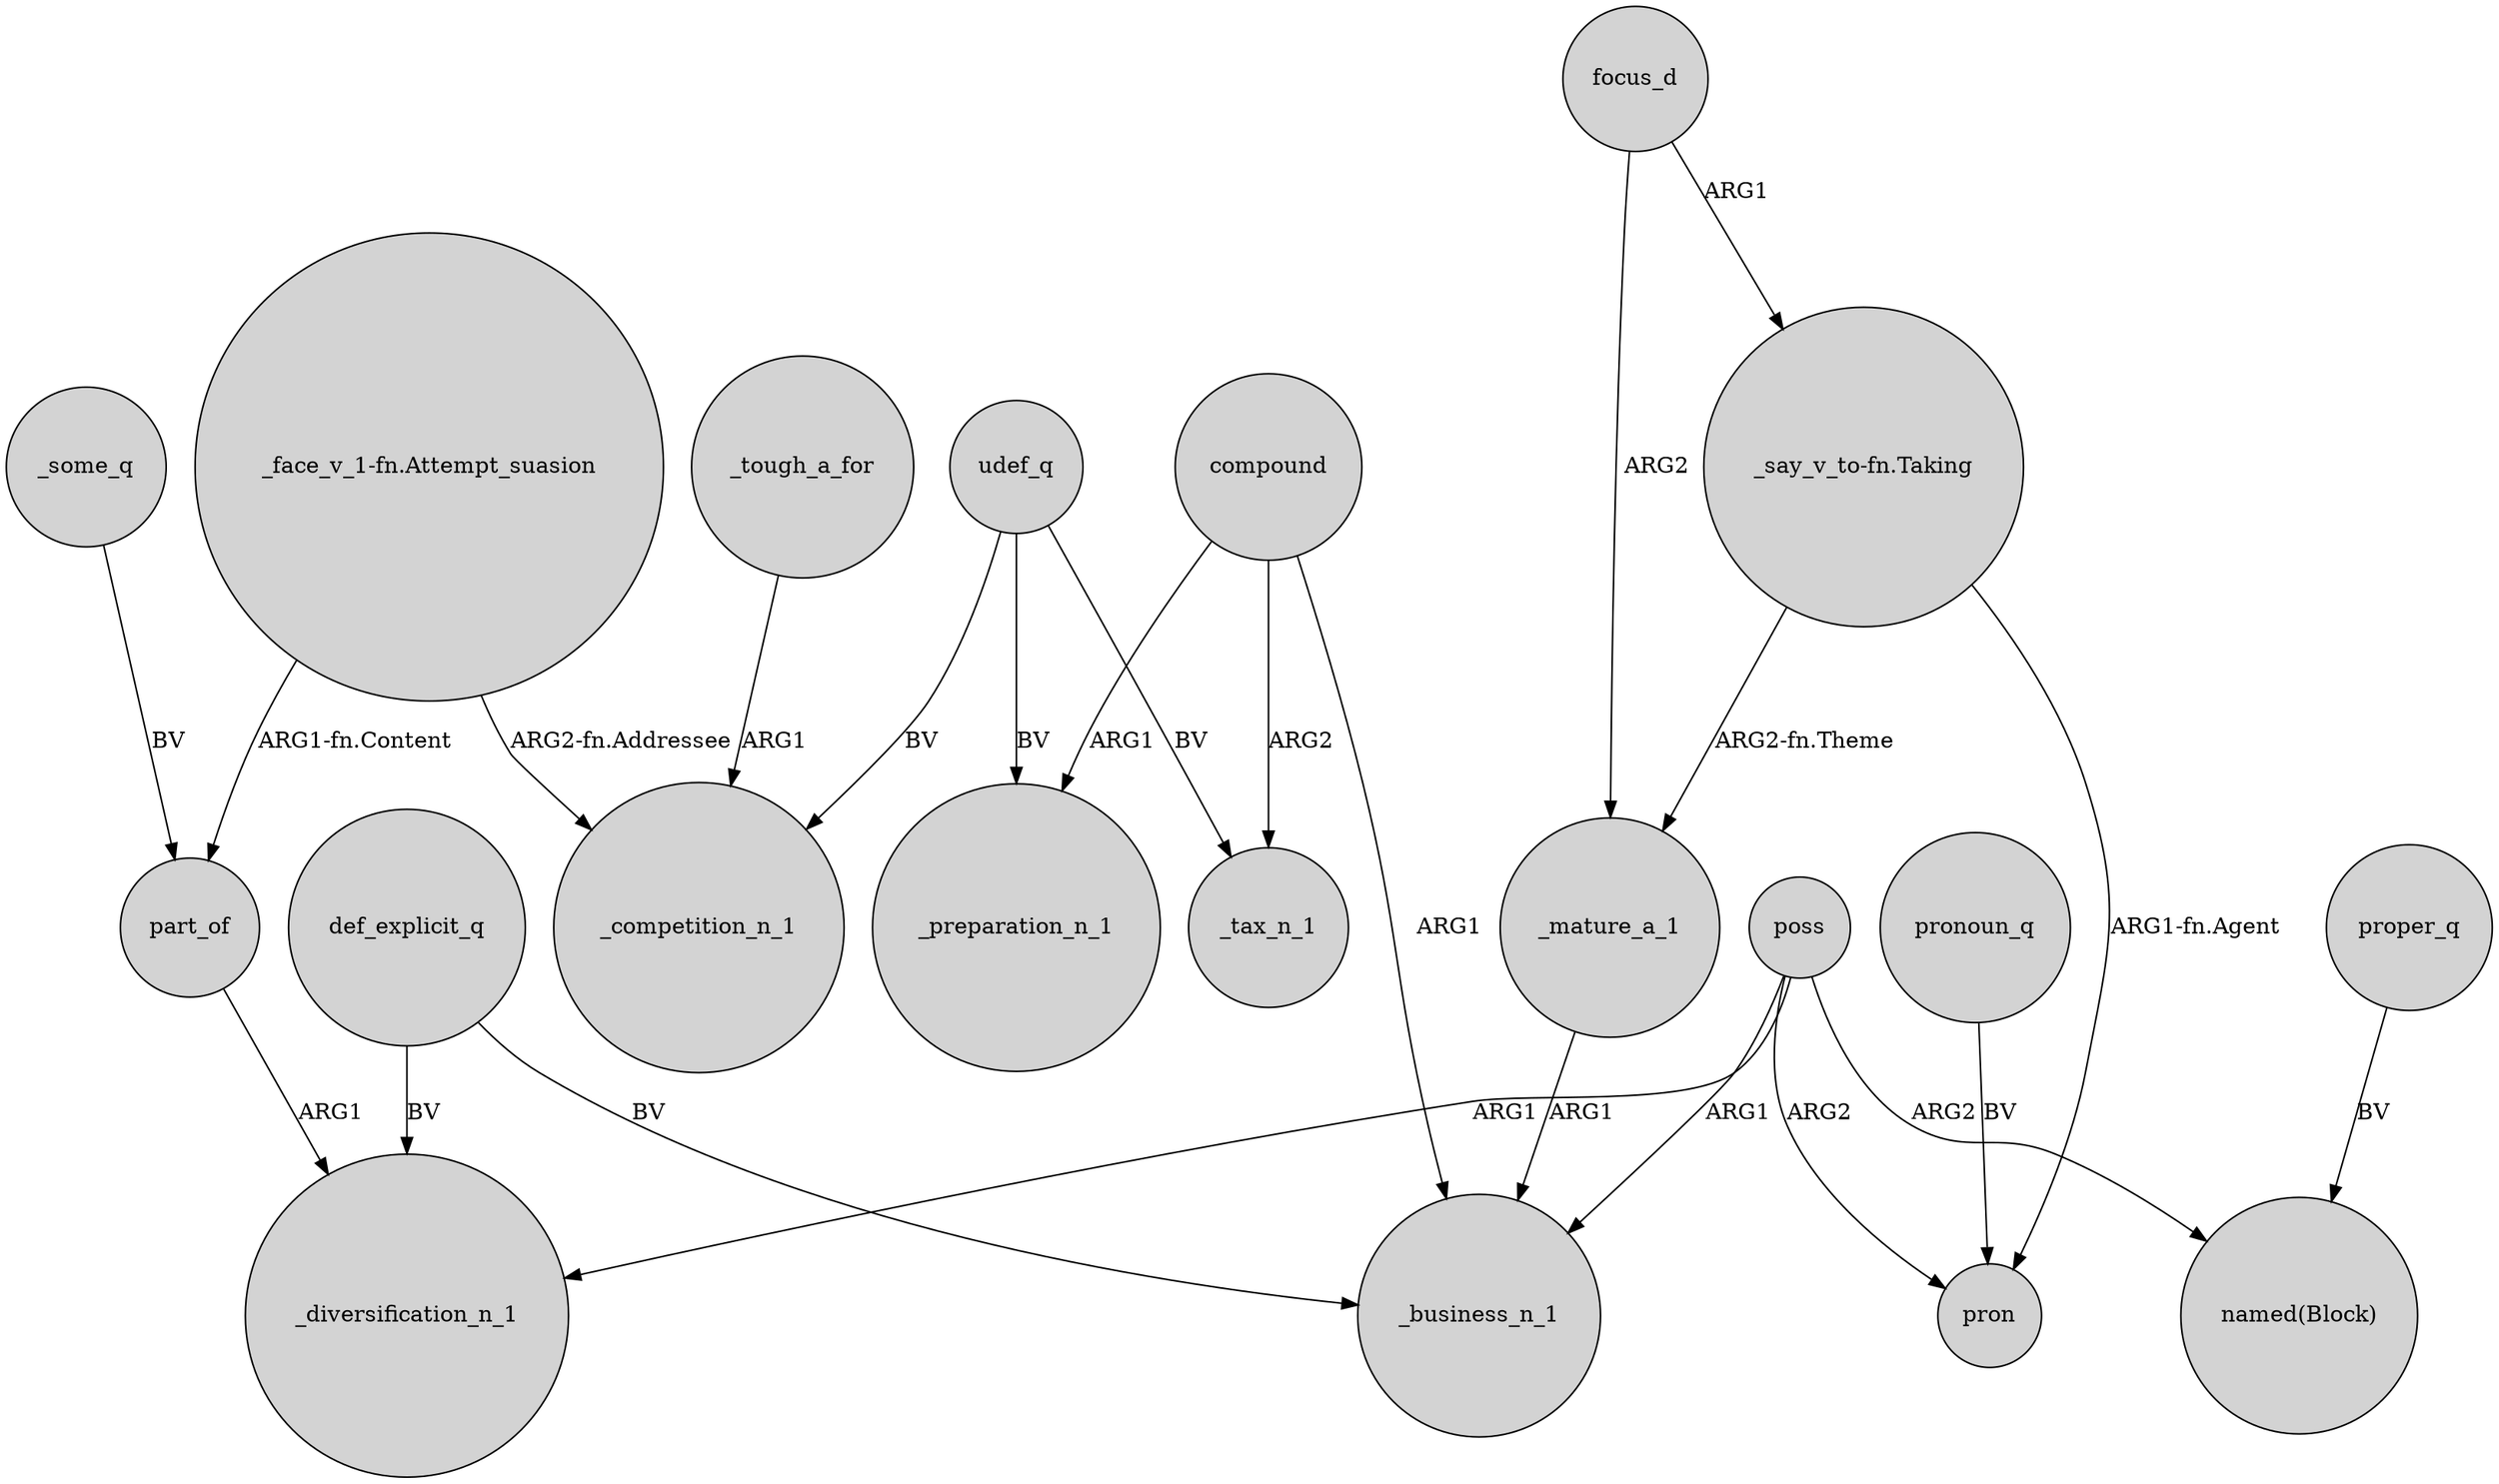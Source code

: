 digraph {
	node [shape=circle style=filled]
	def_explicit_q -> _business_n_1 [label=BV]
	part_of -> _diversification_n_1 [label=ARG1]
	poss -> _business_n_1 [label=ARG1]
	focus_d -> "_say_v_to-fn.Taking" [label=ARG1]
	def_explicit_q -> _diversification_n_1 [label=BV]
	udef_q -> _tax_n_1 [label=BV]
	focus_d -> _mature_a_1 [label=ARG2]
	poss -> _diversification_n_1 [label=ARG1]
	_tough_a_for -> _competition_n_1 [label=ARG1]
	udef_q -> _preparation_n_1 [label=BV]
	"_say_v_to-fn.Taking" -> pron [label="ARG1-fn.Agent"]
	pronoun_q -> pron [label=BV]
	poss -> pron [label=ARG2]
	proper_q -> "named(Block)" [label=BV]
	poss -> "named(Block)" [label=ARG2]
	compound -> _tax_n_1 [label=ARG2]
	"_face_v_1-fn.Attempt_suasion" -> _competition_n_1 [label="ARG2-fn.Addressee"]
	_some_q -> part_of [label=BV]
	"_face_v_1-fn.Attempt_suasion" -> part_of [label="ARG1-fn.Content"]
	_mature_a_1 -> _business_n_1 [label=ARG1]
	compound -> _business_n_1 [label=ARG1]
	compound -> _preparation_n_1 [label=ARG1]
	udef_q -> _competition_n_1 [label=BV]
	"_say_v_to-fn.Taking" -> _mature_a_1 [label="ARG2-fn.Theme"]
}

